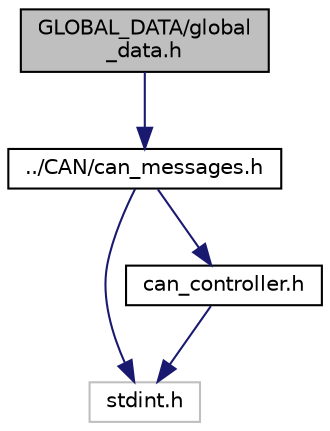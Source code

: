 digraph "GLOBAL_DATA/global_data.h"
{
 // LATEX_PDF_SIZE
  edge [fontname="Helvetica",fontsize="10",labelfontname="Helvetica",labelfontsize="10"];
  node [fontname="Helvetica",fontsize="10",shape=record];
  Node1 [label="GLOBAL_DATA/global\l_data.h",height=0.2,width=0.4,color="black", fillcolor="grey75", style="filled", fontcolor="black",tooltip="Functions for copying data into a global place. This can be done to pass data between pointers."];
  Node1 -> Node2 [color="midnightblue",fontsize="10",style="solid",fontname="Helvetica"];
  Node2 [label="../CAN/can_messages.h",height=0.2,width=0.4,color="black", fillcolor="white", style="filled",URL="$can__messages_8h.html",tooltip="The ids and content of the can frames."];
  Node2 -> Node3 [color="midnightblue",fontsize="10",style="solid",fontname="Helvetica"];
  Node3 [label="stdint.h",height=0.2,width=0.4,color="grey75", fillcolor="white", style="filled",tooltip=" "];
  Node2 -> Node4 [color="midnightblue",fontsize="10",style="solid",fontname="Helvetica"];
  Node4 [label="can_controller.h",height=0.2,width=0.4,color="black", fillcolor="white", style="filled",URL="$can__controller_8h.html",tooltip="Init, send and receive can frames for ATSAM3X8E."];
  Node4 -> Node3 [color="midnightblue",fontsize="10",style="solid",fontname="Helvetica"];
}

